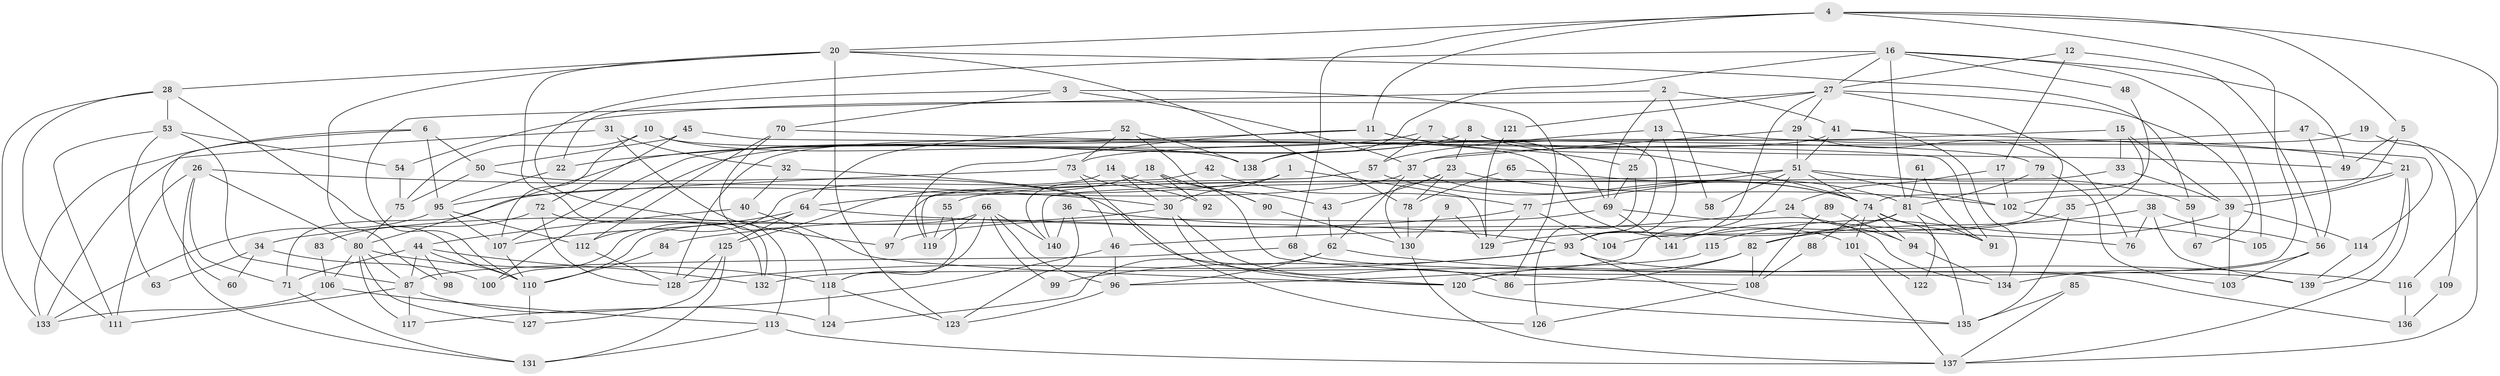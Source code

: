 // Generated by graph-tools (version 1.1) at 2025/26/03/09/25 03:26:12]
// undirected, 141 vertices, 282 edges
graph export_dot {
graph [start="1"]
  node [color=gray90,style=filled];
  1;
  2;
  3;
  4;
  5;
  6;
  7;
  8;
  9;
  10;
  11;
  12;
  13;
  14;
  15;
  16;
  17;
  18;
  19;
  20;
  21;
  22;
  23;
  24;
  25;
  26;
  27;
  28;
  29;
  30;
  31;
  32;
  33;
  34;
  35;
  36;
  37;
  38;
  39;
  40;
  41;
  42;
  43;
  44;
  45;
  46;
  47;
  48;
  49;
  50;
  51;
  52;
  53;
  54;
  55;
  56;
  57;
  58;
  59;
  60;
  61;
  62;
  63;
  64;
  65;
  66;
  67;
  68;
  69;
  70;
  71;
  72;
  73;
  74;
  75;
  76;
  77;
  78;
  79;
  80;
  81;
  82;
  83;
  84;
  85;
  86;
  87;
  88;
  89;
  90;
  91;
  92;
  93;
  94;
  95;
  96;
  97;
  98;
  99;
  100;
  101;
  102;
  103;
  104;
  105;
  106;
  107;
  108;
  109;
  110;
  111;
  112;
  113;
  114;
  115;
  116;
  117;
  118;
  119;
  120;
  121;
  122;
  123;
  124;
  125;
  126;
  127;
  128;
  129;
  130;
  131;
  132;
  133;
  134;
  135;
  136;
  137;
  138;
  139;
  140;
  141;
  1 -- 64;
  1 -- 30;
  1 -- 129;
  2 -- 110;
  2 -- 41;
  2 -- 58;
  2 -- 69;
  3 -- 86;
  3 -- 22;
  3 -- 37;
  3 -- 70;
  4 -- 68;
  4 -- 20;
  4 -- 5;
  4 -- 11;
  4 -- 116;
  4 -- 120;
  5 -- 102;
  5 -- 49;
  6 -- 95;
  6 -- 50;
  6 -- 60;
  6 -- 133;
  7 -- 57;
  7 -- 93;
  7 -- 80;
  8 -- 49;
  8 -- 107;
  8 -- 23;
  8 -- 74;
  8 -- 100;
  9 -- 130;
  9 -- 129;
  10 -- 107;
  10 -- 138;
  10 -- 75;
  10 -- 101;
  11 -- 25;
  11 -- 22;
  11 -- 69;
  11 -- 119;
  12 -- 27;
  12 -- 17;
  12 -- 56;
  13 -- 57;
  13 -- 21;
  13 -- 25;
  13 -- 93;
  14 -- 43;
  14 -- 112;
  14 -- 30;
  15 -- 33;
  15 -- 39;
  15 -- 35;
  15 -- 138;
  16 -- 27;
  16 -- 81;
  16 -- 48;
  16 -- 49;
  16 -- 105;
  16 -- 113;
  16 -- 138;
  17 -- 102;
  17 -- 24;
  18 -- 108;
  18 -- 125;
  18 -- 90;
  18 -- 92;
  19 -- 137;
  19 -- 37;
  20 -- 123;
  20 -- 28;
  20 -- 59;
  20 -- 78;
  20 -- 98;
  20 -- 132;
  21 -- 55;
  21 -- 137;
  21 -- 39;
  21 -- 139;
  22 -- 95;
  23 -- 78;
  23 -- 43;
  23 -- 102;
  23 -- 130;
  24 -- 46;
  24 -- 94;
  25 -- 69;
  25 -- 126;
  26 -- 111;
  26 -- 30;
  26 -- 71;
  26 -- 80;
  26 -- 131;
  27 -- 54;
  27 -- 93;
  27 -- 29;
  27 -- 67;
  27 -- 104;
  27 -- 121;
  28 -- 133;
  28 -- 53;
  28 -- 110;
  28 -- 111;
  29 -- 51;
  29 -- 37;
  29 -- 76;
  30 -- 120;
  30 -- 34;
  30 -- 86;
  31 -- 32;
  31 -- 133;
  31 -- 97;
  32 -- 46;
  32 -- 40;
  33 -- 39;
  33 -- 140;
  34 -- 100;
  34 -- 60;
  34 -- 63;
  35 -- 135;
  35 -- 141;
  36 -- 123;
  36 -- 93;
  36 -- 140;
  37 -- 62;
  37 -- 71;
  37 -- 74;
  38 -- 76;
  38 -- 56;
  38 -- 82;
  38 -- 139;
  39 -- 114;
  39 -- 103;
  39 -- 115;
  40 -- 44;
  40 -- 120;
  41 -- 128;
  41 -- 51;
  41 -- 114;
  41 -- 134;
  42 -- 140;
  42 -- 77;
  43 -- 62;
  44 -- 110;
  44 -- 71;
  44 -- 87;
  44 -- 98;
  44 -- 132;
  45 -- 72;
  45 -- 91;
  45 -- 50;
  46 -- 96;
  46 -- 117;
  47 -- 73;
  47 -- 56;
  47 -- 109;
  48 -- 74;
  50 -- 75;
  50 -- 120;
  51 -- 97;
  51 -- 74;
  51 -- 58;
  51 -- 59;
  51 -- 77;
  51 -- 96;
  51 -- 102;
  52 -- 138;
  52 -- 90;
  52 -- 64;
  52 -- 73;
  53 -- 87;
  53 -- 111;
  53 -- 54;
  53 -- 63;
  54 -- 75;
  55 -- 119;
  55 -- 118;
  56 -- 134;
  56 -- 103;
  57 -- 119;
  57 -- 74;
  59 -- 67;
  61 -- 91;
  61 -- 81;
  62 -- 96;
  62 -- 116;
  62 -- 124;
  64 -- 125;
  64 -- 76;
  64 -- 100;
  64 -- 107;
  65 -- 78;
  65 -- 81;
  66 -- 118;
  66 -- 110;
  66 -- 96;
  66 -- 99;
  66 -- 119;
  66 -- 140;
  68 -- 87;
  68 -- 139;
  69 -- 97;
  69 -- 134;
  69 -- 141;
  70 -- 118;
  70 -- 79;
  70 -- 112;
  71 -- 131;
  72 -- 128;
  72 -- 132;
  72 -- 83;
  73 -- 95;
  73 -- 92;
  73 -- 126;
  74 -- 88;
  74 -- 91;
  74 -- 94;
  74 -- 101;
  74 -- 135;
  75 -- 80;
  77 -- 129;
  77 -- 84;
  77 -- 104;
  78 -- 130;
  79 -- 103;
  79 -- 81;
  80 -- 87;
  80 -- 106;
  80 -- 117;
  80 -- 118;
  80 -- 127;
  81 -- 82;
  81 -- 91;
  81 -- 122;
  81 -- 129;
  82 -- 120;
  82 -- 86;
  82 -- 108;
  83 -- 106;
  84 -- 110;
  85 -- 137;
  85 -- 135;
  87 -- 111;
  87 -- 117;
  87 -- 124;
  88 -- 108;
  89 -- 108;
  89 -- 94;
  90 -- 130;
  93 -- 135;
  93 -- 99;
  93 -- 128;
  93 -- 136;
  94 -- 134;
  95 -- 107;
  95 -- 133;
  95 -- 112;
  96 -- 123;
  101 -- 122;
  101 -- 137;
  102 -- 105;
  106 -- 113;
  106 -- 133;
  107 -- 110;
  108 -- 126;
  109 -- 136;
  110 -- 127;
  112 -- 128;
  113 -- 131;
  113 -- 137;
  114 -- 139;
  115 -- 132;
  116 -- 136;
  118 -- 124;
  118 -- 123;
  120 -- 135;
  121 -- 129;
  125 -- 131;
  125 -- 128;
  125 -- 127;
  130 -- 137;
}
